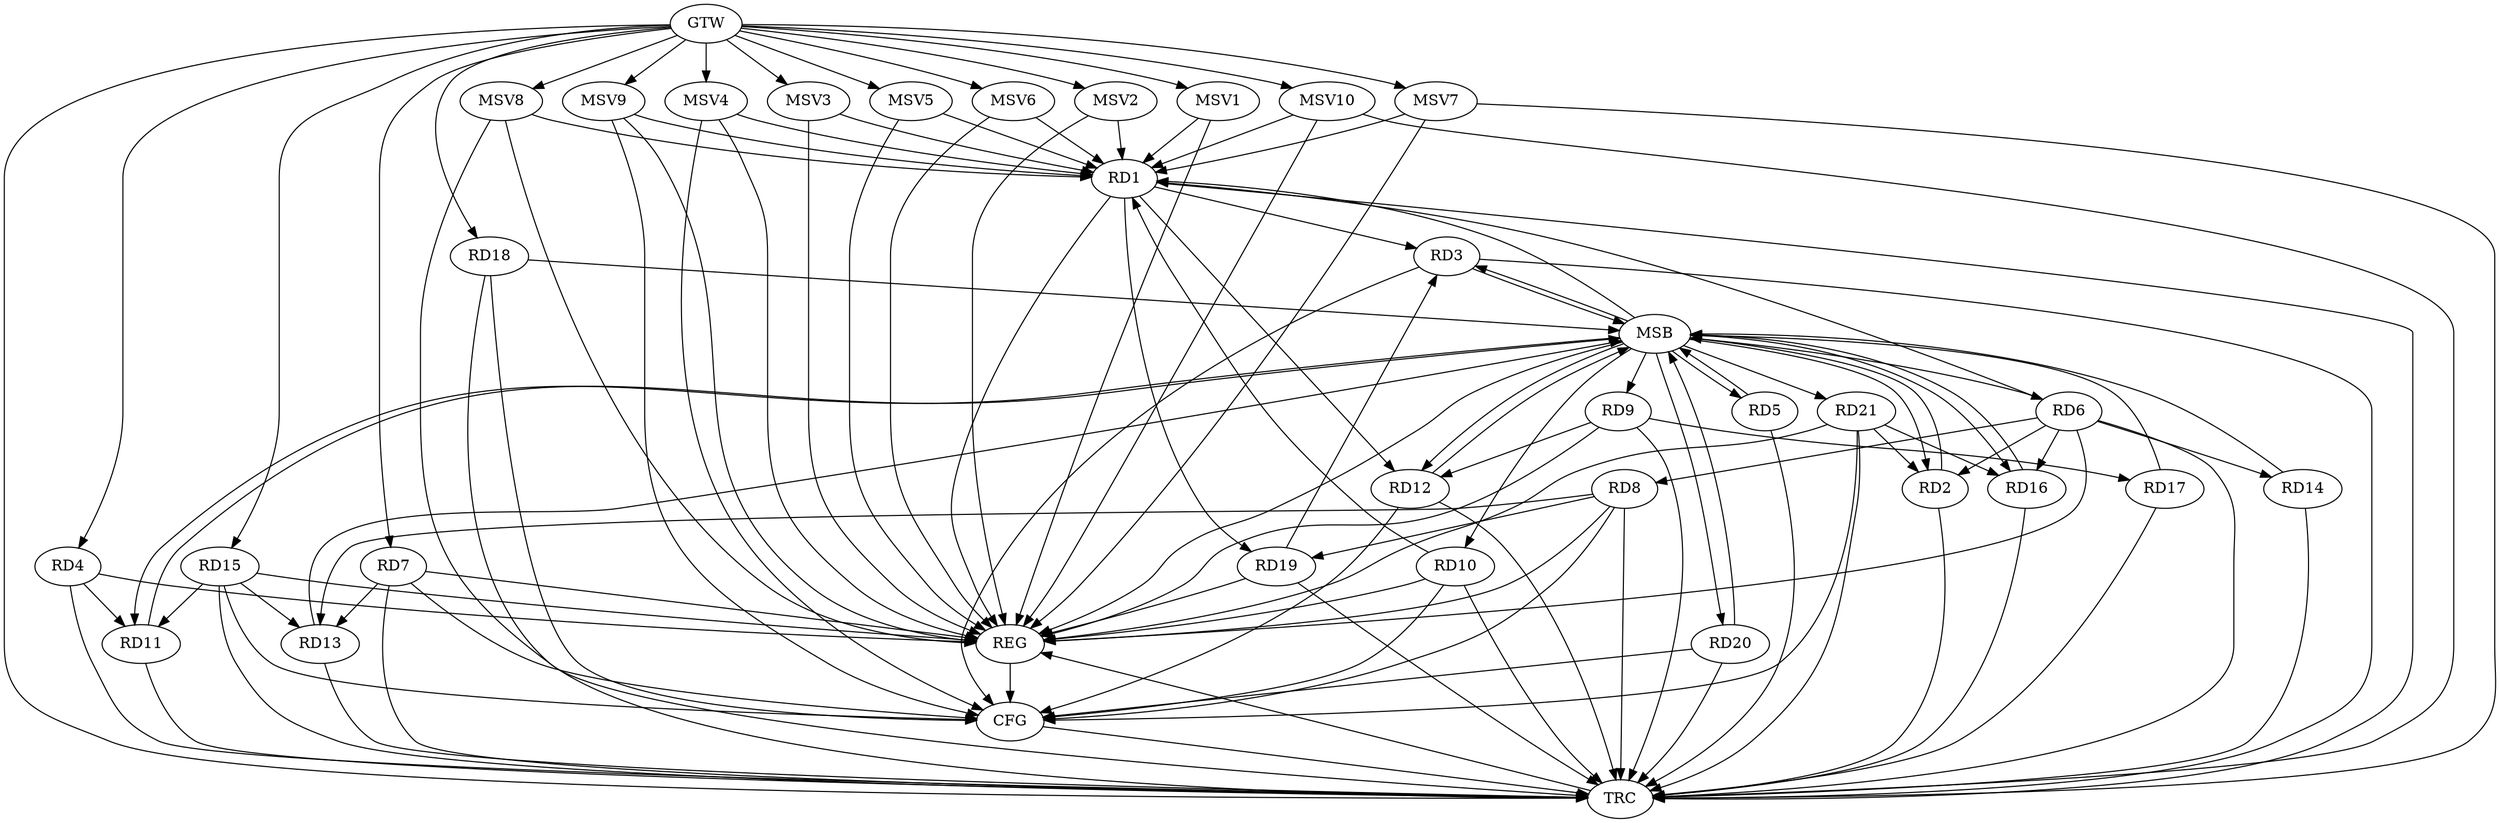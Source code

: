 strict digraph G {
  RD1 [ label="RD1" ];
  RD2 [ label="RD2" ];
  RD3 [ label="RD3" ];
  RD4 [ label="RD4" ];
  RD5 [ label="RD5" ];
  RD6 [ label="RD6" ];
  RD7 [ label="RD7" ];
  RD8 [ label="RD8" ];
  RD9 [ label="RD9" ];
  RD10 [ label="RD10" ];
  RD11 [ label="RD11" ];
  RD12 [ label="RD12" ];
  RD13 [ label="RD13" ];
  RD14 [ label="RD14" ];
  RD15 [ label="RD15" ];
  RD16 [ label="RD16" ];
  RD17 [ label="RD17" ];
  RD18 [ label="RD18" ];
  RD19 [ label="RD19" ];
  RD20 [ label="RD20" ];
  RD21 [ label="RD21" ];
  GTW [ label="GTW" ];
  REG [ label="REG" ];
  MSB [ label="MSB" ];
  CFG [ label="CFG" ];
  TRC [ label="TRC" ];
  MSV1 [ label="MSV1" ];
  MSV2 [ label="MSV2" ];
  MSV3 [ label="MSV3" ];
  MSV4 [ label="MSV4" ];
  MSV5 [ label="MSV5" ];
  MSV6 [ label="MSV6" ];
  MSV7 [ label="MSV7" ];
  MSV8 [ label="MSV8" ];
  MSV9 [ label="MSV9" ];
  MSV10 [ label="MSV10" ];
  RD1 -> RD3;
  RD6 -> RD1;
  RD10 -> RD1;
  RD1 -> RD12;
  RD1 -> RD19;
  RD6 -> RD2;
  RD21 -> RD2;
  RD19 -> RD3;
  RD4 -> RD11;
  RD6 -> RD8;
  RD6 -> RD14;
  RD6 -> RD16;
  RD7 -> RD13;
  RD8 -> RD13;
  RD8 -> RD19;
  RD9 -> RD12;
  RD9 -> RD17;
  RD15 -> RD11;
  RD15 -> RD13;
  RD21 -> RD16;
  GTW -> RD4;
  GTW -> RD7;
  GTW -> RD15;
  GTW -> RD18;
  RD1 -> REG;
  RD4 -> REG;
  RD6 -> REG;
  RD7 -> REG;
  RD8 -> REG;
  RD9 -> REG;
  RD10 -> REG;
  RD15 -> REG;
  RD19 -> REG;
  RD21 -> REG;
  RD2 -> MSB;
  MSB -> RD1;
  MSB -> RD10;
  MSB -> RD12;
  MSB -> REG;
  RD3 -> MSB;
  MSB -> RD9;
  RD5 -> MSB;
  MSB -> RD11;
  MSB -> RD21;
  RD11 -> MSB;
  MSB -> RD2;
  MSB -> RD5;
  MSB -> RD16;
  MSB -> RD20;
  RD12 -> MSB;
  MSB -> RD3;
  RD13 -> MSB;
  MSB -> RD6;
  RD14 -> MSB;
  RD16 -> MSB;
  RD17 -> MSB;
  RD18 -> MSB;
  RD20 -> MSB;
  RD15 -> CFG;
  RD18 -> CFG;
  RD12 -> CFG;
  RD7 -> CFG;
  RD3 -> CFG;
  RD10 -> CFG;
  RD20 -> CFG;
  RD21 -> CFG;
  RD8 -> CFG;
  REG -> CFG;
  RD1 -> TRC;
  RD2 -> TRC;
  RD3 -> TRC;
  RD4 -> TRC;
  RD5 -> TRC;
  RD6 -> TRC;
  RD7 -> TRC;
  RD8 -> TRC;
  RD9 -> TRC;
  RD10 -> TRC;
  RD11 -> TRC;
  RD12 -> TRC;
  RD13 -> TRC;
  RD14 -> TRC;
  RD15 -> TRC;
  RD16 -> TRC;
  RD17 -> TRC;
  RD18 -> TRC;
  RD19 -> TRC;
  RD20 -> TRC;
  RD21 -> TRC;
  GTW -> TRC;
  CFG -> TRC;
  TRC -> REG;
  MSV1 -> RD1;
  GTW -> MSV1;
  MSV1 -> REG;
  MSV2 -> RD1;
  MSV3 -> RD1;
  GTW -> MSV2;
  MSV2 -> REG;
  GTW -> MSV3;
  MSV3 -> REG;
  MSV4 -> RD1;
  GTW -> MSV4;
  MSV4 -> REG;
  MSV4 -> CFG;
  MSV5 -> RD1;
  GTW -> MSV5;
  MSV5 -> REG;
  MSV6 -> RD1;
  GTW -> MSV6;
  MSV6 -> REG;
  MSV7 -> RD1;
  MSV8 -> RD1;
  GTW -> MSV7;
  MSV7 -> REG;
  MSV7 -> TRC;
  GTW -> MSV8;
  MSV8 -> REG;
  MSV8 -> TRC;
  MSV9 -> RD1;
  GTW -> MSV9;
  MSV9 -> REG;
  MSV9 -> CFG;
  MSV10 -> RD1;
  GTW -> MSV10;
  MSV10 -> REG;
  MSV10 -> TRC;
}
